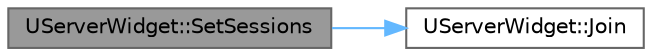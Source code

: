 digraph "UServerWidget::SetSessions"
{
 // LATEX_PDF_SIZE
  bgcolor="transparent";
  edge [fontname=Helvetica,fontsize=10,labelfontname=Helvetica,labelfontsize=10];
  node [fontname=Helvetica,fontsize=10,shape=box,height=0.2,width=0.4];
  rankdir="LR";
  Node1 [id="Node000001",label="UServerWidget::SetSessions",height=0.2,width=0.4,color="gray40", fillcolor="grey60", style="filled", fontcolor="black",tooltip=" "];
  Node1 -> Node2 [id="edge1_Node000001_Node000002",color="steelblue1",style="solid",tooltip=" "];
  Node2 [id="Node000002",label="UServerWidget::Join",height=0.2,width=0.4,color="grey40", fillcolor="white", style="filled",URL="$class_u_server_widget.html#ad8ee867ec392163ecb0c116a6ab916a3",tooltip=" "];
}
